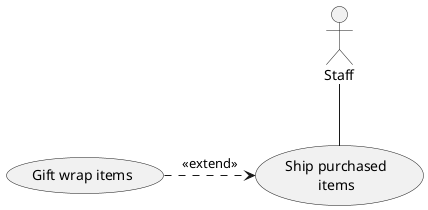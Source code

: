 @startuml shipping
actor :Staff: as Staff

usecase (Gift wrap items) as GiftWrap
usecase (Ship purchased\nitems) as ShipItems

Staff -- ShipItems
GiftWrap .> ShipItems : <<extend>>

@enduml